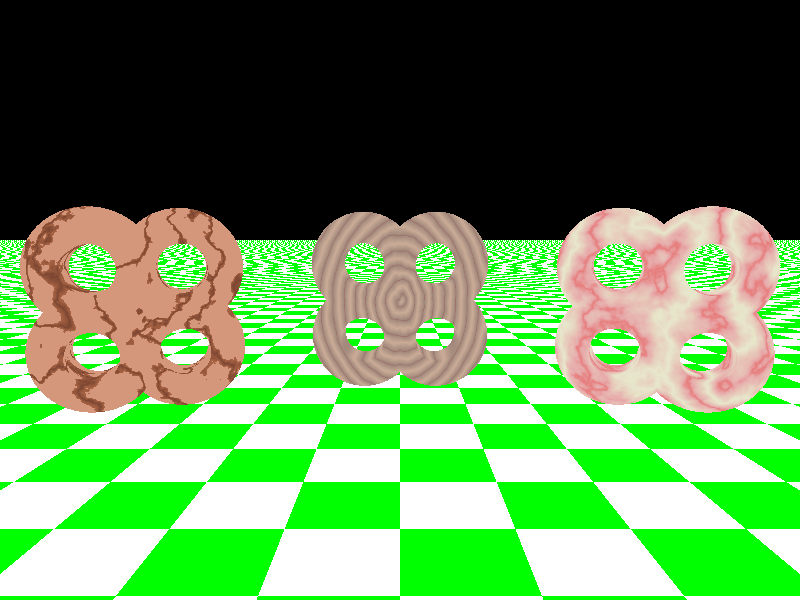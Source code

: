 #include "colors.inc"
#include "textures.inc"


camera {
    location <0,1,-10> 
    look_at <0,0,0>
}

light_source {
    <0,20,-20> 
    color White
    spotlight
    radius 70
    falloff 20
    tightness 10
    point_at <0,0,0>

}

#declare Base_Plane = plane {
    y, -1.50
    pigment {checker Green White}
}

#declare Sphere_Union = union {
    sphere {
        <0,0,0>,1
        pigment {Blue}
        translate -.5*x
    }
    sphere {
        <0,0,0>,1
        pigment {Red}
        translate .5*x
    }
    //scale <1,.25,1>
}


#declare Sphere_Intersection = intersection {
    sphere {
        <0,0,0>,1
        //pigment {Blue}
        translate -.5*x
    }
    sphere {
        <0,0,0>,1
        //pigment {Red}
        translate .5*x
    }
    //scale <1,.25,1>
}
#declare Lens_With_Hole = difference{
    object {
        Sphere_Intersection
        rotate -90*y
    }
    cylinder {
        <0,0,-1>, <0,0,1>, 0.35
        //pigment {Red}
    }
}


#declare Sphere_Union = union {
    sphere {
        <0,0,0>,1
        pigment {Blue}
        translate -.5*x
    }
    sphere {
        <0,0,0>,1
        pigment {Red}
        translate .5*x
    }
    //scale <1,.25,1>
}

#declare Four_Lenses = merge{
    object {Lens_With_Hole translate <-.6,-.6,0> }
    object {Lens_With_Hole translate <-.6,.6,0> }
    object {Lens_With_Hole translate <.6,-.6,0> }
    object {Lens_With_Hole translate <.6,.6,0> }
    pigment {
        wood
        color_map{
            [0.0 color DarkTan]
            [0.9 color DarkBrown]
            [1.0 color VeryDarkBrown]
            }
        turbulence 0.05
        scale <0.2,0.3,1>
        }
    //normal {bumps 0.1 scale 0.2}
    finish {phong 1 }
}

object {Four_Lenses}
object {Four_Lenses 
    translate <4,0,0>
    texture {Red_Marble}
    rotate 20*y
}
object {
    Four_Lenses
    translate <-4,0,0>
    rotate -20*y
    texture {Cherry_Wood}
}
object {Base_Plane}
